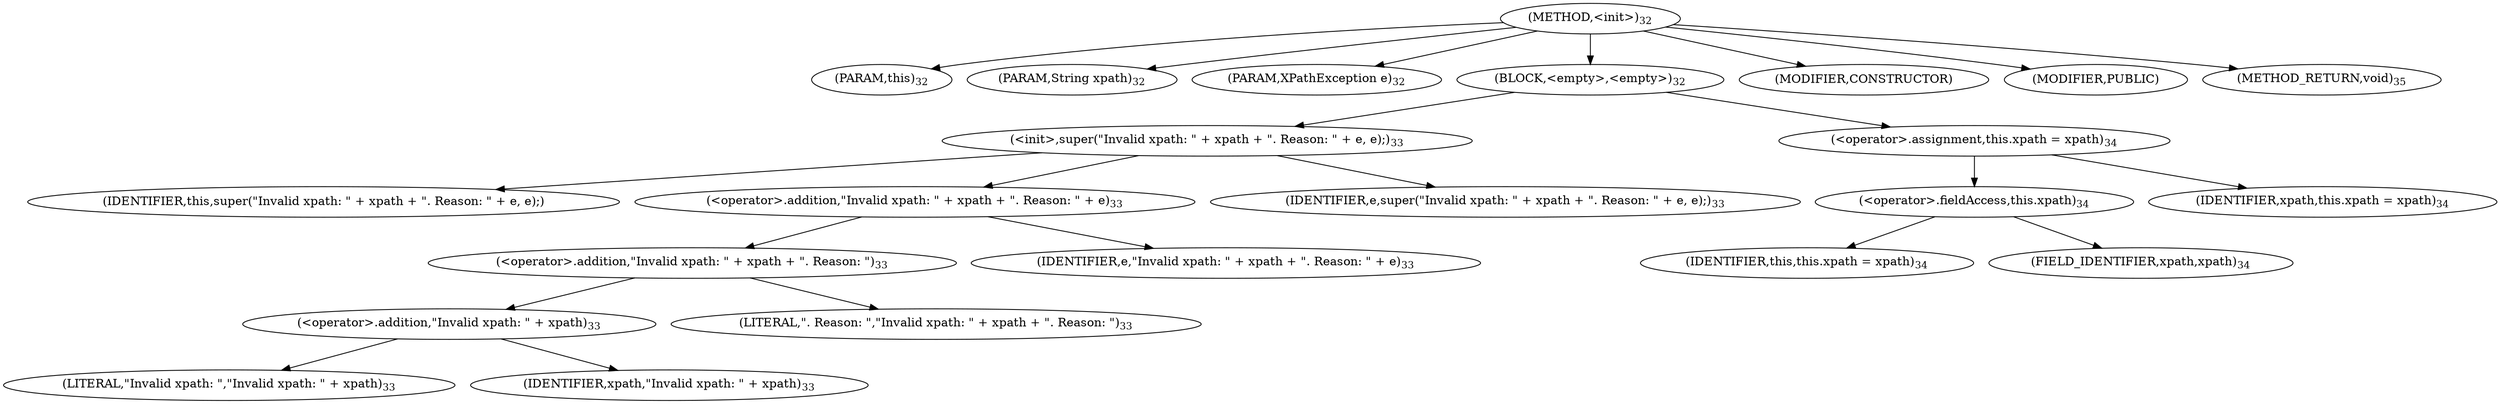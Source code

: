 digraph "&lt;init&gt;" {  
"11" [label = <(METHOD,&lt;init&gt;)<SUB>32</SUB>> ]
"4" [label = <(PARAM,this)<SUB>32</SUB>> ]
"12" [label = <(PARAM,String xpath)<SUB>32</SUB>> ]
"13" [label = <(PARAM,XPathException e)<SUB>32</SUB>> ]
"14" [label = <(BLOCK,&lt;empty&gt;,&lt;empty&gt;)<SUB>32</SUB>> ]
"15" [label = <(&lt;init&gt;,super(&quot;Invalid xpath: &quot; + xpath + &quot;. Reason: &quot; + e, e);)<SUB>33</SUB>> ]
"3" [label = <(IDENTIFIER,this,super(&quot;Invalid xpath: &quot; + xpath + &quot;. Reason: &quot; + e, e);)> ]
"16" [label = <(&lt;operator&gt;.addition,&quot;Invalid xpath: &quot; + xpath + &quot;. Reason: &quot; + e)<SUB>33</SUB>> ]
"17" [label = <(&lt;operator&gt;.addition,&quot;Invalid xpath: &quot; + xpath + &quot;. Reason: &quot;)<SUB>33</SUB>> ]
"18" [label = <(&lt;operator&gt;.addition,&quot;Invalid xpath: &quot; + xpath)<SUB>33</SUB>> ]
"19" [label = <(LITERAL,&quot;Invalid xpath: &quot;,&quot;Invalid xpath: &quot; + xpath)<SUB>33</SUB>> ]
"20" [label = <(IDENTIFIER,xpath,&quot;Invalid xpath: &quot; + xpath)<SUB>33</SUB>> ]
"21" [label = <(LITERAL,&quot;. Reason: &quot;,&quot;Invalid xpath: &quot; + xpath + &quot;. Reason: &quot;)<SUB>33</SUB>> ]
"22" [label = <(IDENTIFIER,e,&quot;Invalid xpath: &quot; + xpath + &quot;. Reason: &quot; + e)<SUB>33</SUB>> ]
"23" [label = <(IDENTIFIER,e,super(&quot;Invalid xpath: &quot; + xpath + &quot;. Reason: &quot; + e, e);)<SUB>33</SUB>> ]
"24" [label = <(&lt;operator&gt;.assignment,this.xpath = xpath)<SUB>34</SUB>> ]
"25" [label = <(&lt;operator&gt;.fieldAccess,this.xpath)<SUB>34</SUB>> ]
"5" [label = <(IDENTIFIER,this,this.xpath = xpath)<SUB>34</SUB>> ]
"26" [label = <(FIELD_IDENTIFIER,xpath,xpath)<SUB>34</SUB>> ]
"27" [label = <(IDENTIFIER,xpath,this.xpath = xpath)<SUB>34</SUB>> ]
"28" [label = <(MODIFIER,CONSTRUCTOR)> ]
"29" [label = <(MODIFIER,PUBLIC)> ]
"30" [label = <(METHOD_RETURN,void)<SUB>35</SUB>> ]
  "11" -> "4" 
  "11" -> "12" 
  "11" -> "13" 
  "11" -> "14" 
  "11" -> "28" 
  "11" -> "29" 
  "11" -> "30" 
  "14" -> "15" 
  "14" -> "24" 
  "15" -> "3" 
  "15" -> "16" 
  "15" -> "23" 
  "16" -> "17" 
  "16" -> "22" 
  "17" -> "18" 
  "17" -> "21" 
  "18" -> "19" 
  "18" -> "20" 
  "24" -> "25" 
  "24" -> "27" 
  "25" -> "5" 
  "25" -> "26" 
}
